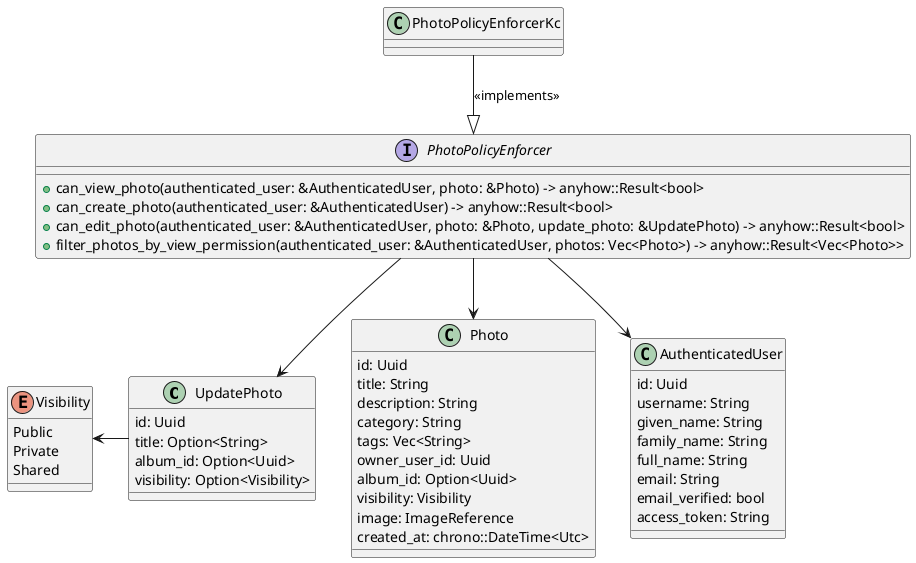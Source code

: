 @startuml

class UpdatePhoto {
    id: Uuid
    title: Option<String>
    album_id: Option<Uuid>
    visibility: Option<Visibility>
}

class Photo {
    id: Uuid
    title: String
    description: String
    category: String
    tags: Vec<String>
    owner_user_id: Uuid
    album_id: Option<Uuid>
    visibility: Visibility
    image: ImageReference
    created_at: chrono::DateTime<Utc>
}

enum Visibility {
    Public
    Private
    Shared
}

interface PhotoPolicyEnforcer {
    + can_view_photo(authenticated_user: &AuthenticatedUser, photo: &Photo) -> anyhow::Result<bool>
    + can_create_photo(authenticated_user: &AuthenticatedUser) -> anyhow::Result<bool>
    + can_edit_photo(authenticated_user: &AuthenticatedUser, photo: &Photo, update_photo: &UpdatePhoto) -> anyhow::Result<bool>
    + filter_photos_by_view_permission(authenticated_user: &AuthenticatedUser, photos: Vec<Photo>) -> anyhow::Result<Vec<Photo>>
}

class AuthenticatedUser {
    id: Uuid
    username: String
    given_name: String
    family_name: String
    full_name: String
    email: String
    email_verified: bool
    access_token: String
}

class PhotoPolicyEnforcerKc {}

PhotoPolicyEnforcer --> AuthenticatedUser
PhotoPolicyEnforcer --> Photo
PhotoPolicyEnforcer --> UpdatePhoto
UpdatePhoto -l-> Visibility
PhotoPolicyEnforcerKc --|>  PhotoPolicyEnforcer : <<implements>>
@enduml